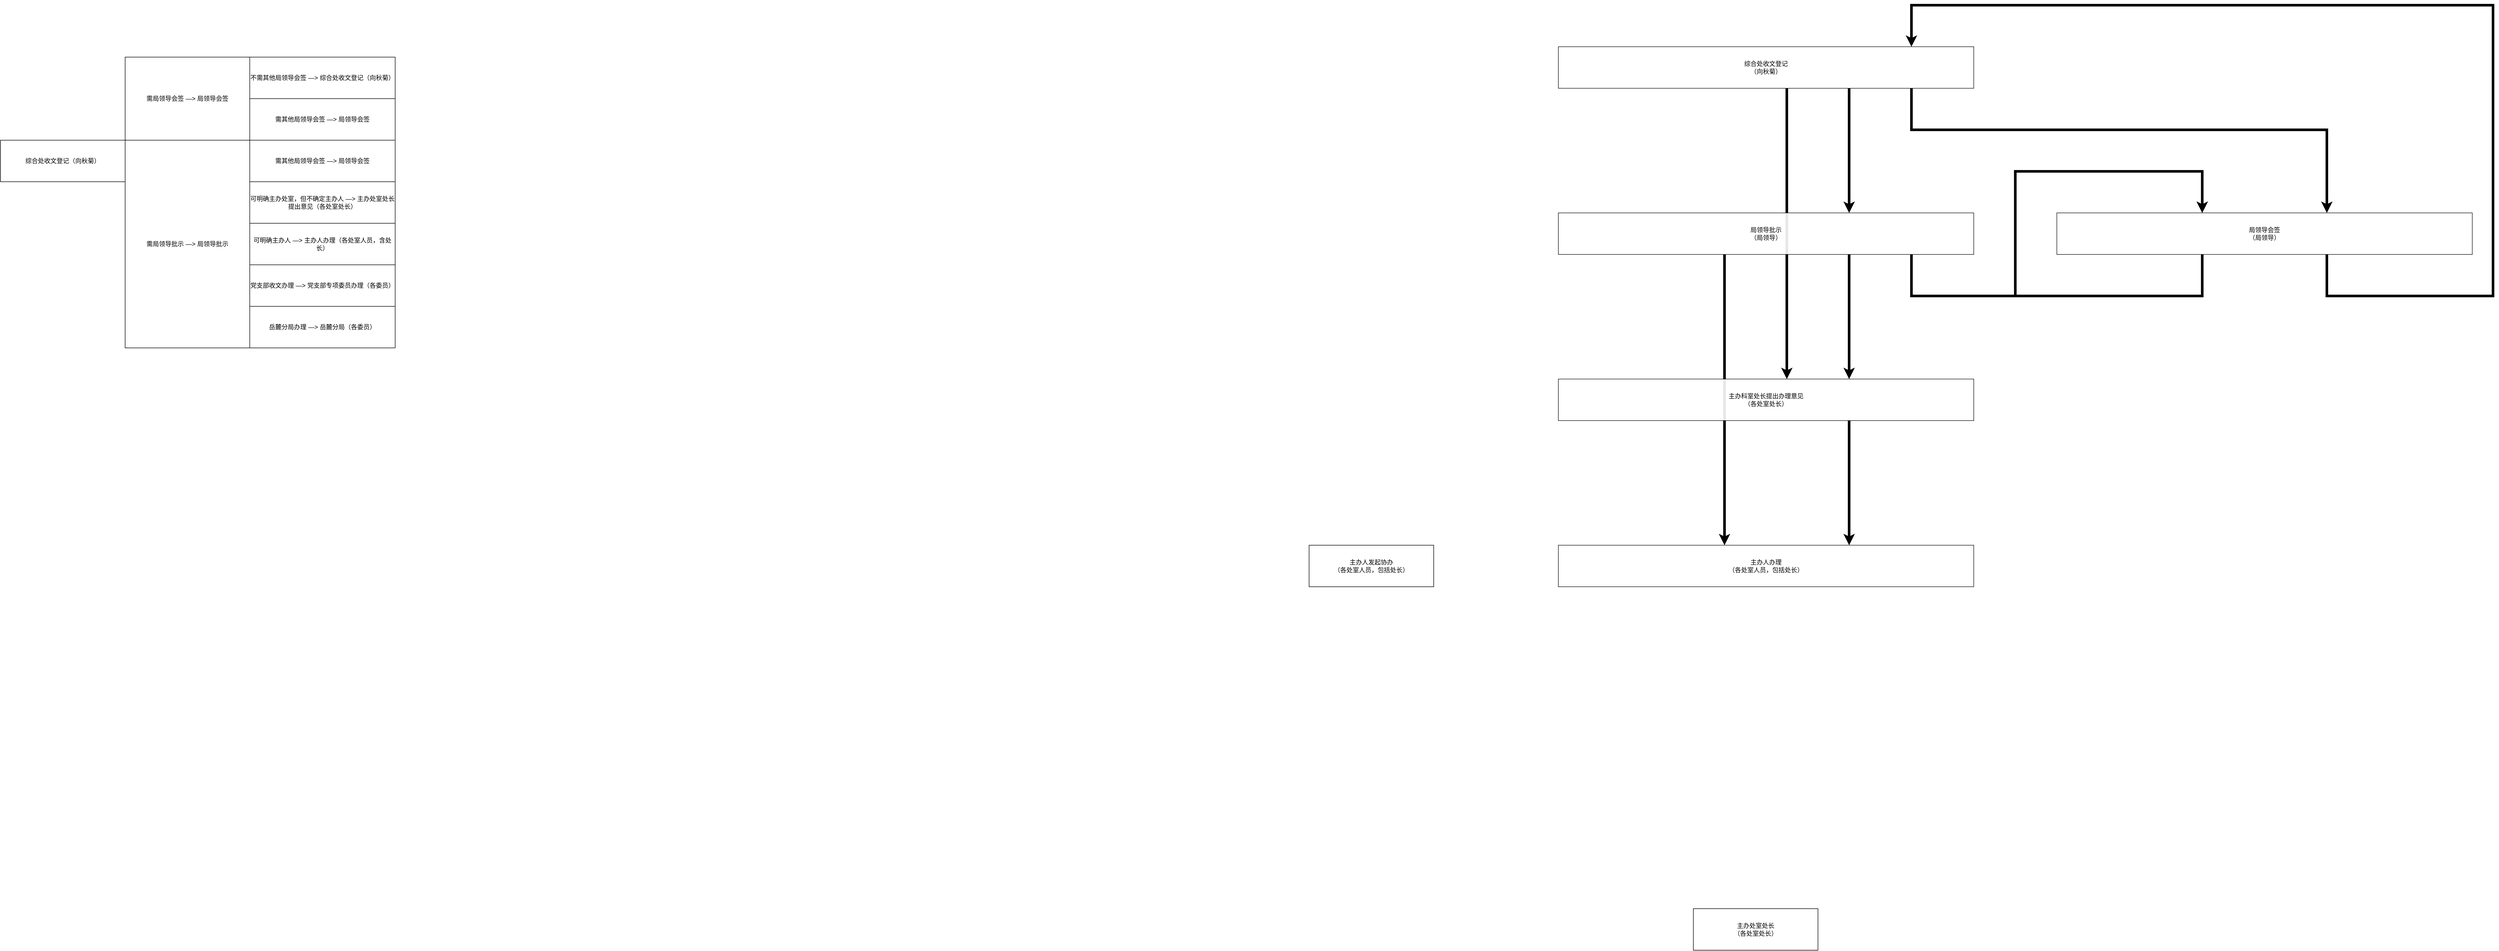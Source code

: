 <mxfile version="13.5.5" type="github">
  <diagram id="1azCIsr24dR7rAIuXTd9" name="Page-1">
    <mxGraphModel dx="6566" dy="1252" grid="1" gridSize="10" guides="1" tooltips="1" connect="1" arrows="1" fold="1" page="1" pageScale="1" pageWidth="827" pageHeight="1169" math="0" shadow="0">
      <root>
        <mxCell id="0" />
        <mxCell id="1" parent="0" />
        <mxCell id="H-GlD4rr_UW9croJ5woa-21" style="edgeStyle=orthogonalEdgeStyle;rounded=0;orthogonalLoop=1;jettySize=auto;html=1;strokeWidth=5;" edge="1" parent="1" source="H-GlD4rr_UW9croJ5woa-2" target="H-GlD4rr_UW9croJ5woa-4">
          <mxGeometry relative="1" as="geometry">
            <Array as="points">
              <mxPoint x="200" y="390" />
              <mxPoint x="200" y="390" />
            </Array>
          </mxGeometry>
        </mxCell>
        <mxCell id="H-GlD4rr_UW9croJ5woa-22" style="edgeStyle=orthogonalEdgeStyle;rounded=0;orthogonalLoop=1;jettySize=auto;html=1;strokeWidth=5;" edge="1" parent="1" source="H-GlD4rr_UW9croJ5woa-2" target="H-GlD4rr_UW9croJ5woa-17">
          <mxGeometry relative="1" as="geometry">
            <Array as="points">
              <mxPoint x="80" y="560" />
              <mxPoint x="80" y="560" />
            </Array>
          </mxGeometry>
        </mxCell>
        <mxCell id="H-GlD4rr_UW9croJ5woa-27" style="edgeStyle=orthogonalEdgeStyle;rounded=0;orthogonalLoop=1;jettySize=auto;html=1;strokeWidth=5;" edge="1" parent="1" source="H-GlD4rr_UW9croJ5woa-2" target="H-GlD4rr_UW9croJ5woa-5">
          <mxGeometry relative="1" as="geometry">
            <Array as="points">
              <mxPoint x="320" y="360" />
              <mxPoint x="1120" y="360" />
            </Array>
          </mxGeometry>
        </mxCell>
        <mxCell id="H-GlD4rr_UW9croJ5woa-2" value="综合处收文登记&lt;br&gt;（向秋菊）" style="rounded=0;whiteSpace=wrap;html=1;opacity=90;" vertex="1" parent="1">
          <mxGeometry x="-360" y="200" width="800" height="80" as="geometry" />
        </mxCell>
        <mxCell id="H-GlD4rr_UW9croJ5woa-26" style="edgeStyle=orthogonalEdgeStyle;rounded=0;orthogonalLoop=1;jettySize=auto;html=1;strokeWidth=5;" edge="1" parent="1" source="H-GlD4rr_UW9croJ5woa-4" target="H-GlD4rr_UW9croJ5woa-5">
          <mxGeometry relative="1" as="geometry">
            <Array as="points">
              <mxPoint x="320" y="680" />
              <mxPoint x="520" y="680" />
              <mxPoint x="520" y="440" />
              <mxPoint x="880" y="440" />
            </Array>
          </mxGeometry>
        </mxCell>
        <mxCell id="H-GlD4rr_UW9croJ5woa-62" style="edgeStyle=orthogonalEdgeStyle;rounded=0;orthogonalLoop=1;jettySize=auto;html=1;startArrow=none;startFill=0;strokeWidth=5;" edge="1" parent="1" source="H-GlD4rr_UW9croJ5woa-4" target="H-GlD4rr_UW9croJ5woa-17">
          <mxGeometry relative="1" as="geometry">
            <Array as="points">
              <mxPoint x="200" y="730" />
              <mxPoint x="200" y="730" />
            </Array>
          </mxGeometry>
        </mxCell>
        <mxCell id="H-GlD4rr_UW9croJ5woa-64" style="edgeStyle=orthogonalEdgeStyle;rounded=0;orthogonalLoop=1;jettySize=auto;html=1;startArrow=none;startFill=0;strokeWidth=5;" edge="1" parent="1" source="H-GlD4rr_UW9croJ5woa-4" target="H-GlD4rr_UW9croJ5woa-20">
          <mxGeometry relative="1" as="geometry">
            <Array as="points">
              <mxPoint x="-40" y="880" />
              <mxPoint x="-40" y="880" />
            </Array>
          </mxGeometry>
        </mxCell>
        <mxCell id="H-GlD4rr_UW9croJ5woa-4" value="局领导批示&lt;br&gt;（局领导）" style="whiteSpace=wrap;html=1;opacity=90;" vertex="1" parent="1">
          <mxGeometry x="-360" y="520" width="800" height="80" as="geometry" />
        </mxCell>
        <mxCell id="H-GlD4rr_UW9croJ5woa-35" style="edgeStyle=orthogonalEdgeStyle;rounded=0;orthogonalLoop=1;jettySize=auto;html=1;startArrow=none;startFill=0;strokeWidth=5;" edge="1" parent="1" source="H-GlD4rr_UW9croJ5woa-5" target="H-GlD4rr_UW9croJ5woa-2">
          <mxGeometry relative="1" as="geometry">
            <Array as="points">
              <mxPoint x="1120" y="680" />
              <mxPoint x="1440" y="680" />
              <mxPoint x="1440" y="120" />
              <mxPoint x="320" y="120" />
            </Array>
          </mxGeometry>
        </mxCell>
        <mxCell id="H-GlD4rr_UW9croJ5woa-5" value="局领导会签&lt;br&gt;（局领导）" style="whiteSpace=wrap;html=1;opacity=90;" vertex="1" parent="1">
          <mxGeometry x="600" y="520" width="800" height="80" as="geometry" />
        </mxCell>
        <mxCell id="H-GlD4rr_UW9croJ5woa-63" style="edgeStyle=orthogonalEdgeStyle;rounded=0;orthogonalLoop=1;jettySize=auto;html=1;startArrow=none;startFill=0;strokeWidth=5;" edge="1" parent="1" source="H-GlD4rr_UW9croJ5woa-17" target="H-GlD4rr_UW9croJ5woa-20">
          <mxGeometry relative="1" as="geometry">
            <Array as="points">
              <mxPoint x="200" y="1040" />
              <mxPoint x="200" y="1040" />
            </Array>
          </mxGeometry>
        </mxCell>
        <mxCell id="H-GlD4rr_UW9croJ5woa-17" value="主办科室处长提出办理意见&lt;br&gt;（各处室处长）" style="whiteSpace=wrap;html=1;opacity=90;" vertex="1" parent="1">
          <mxGeometry x="-360" y="840" width="800" height="80" as="geometry" />
        </mxCell>
        <mxCell id="H-GlD4rr_UW9croJ5woa-20" value="主办人办理&lt;br&gt;（各处室人员，包括处长）" style="whiteSpace=wrap;html=1;opacity=90;" vertex="1" parent="1">
          <mxGeometry x="-360" y="1160" width="800" height="80" as="geometry" />
        </mxCell>
        <mxCell id="H-GlD4rr_UW9croJ5woa-34" style="rounded=0;orthogonalLoop=1;jettySize=auto;html=1;startArrow=none;startFill=0;edgeStyle=orthogonalEdgeStyle;strokeWidth=5;" edge="1" parent="1" source="H-GlD4rr_UW9croJ5woa-5" target="H-GlD4rr_UW9croJ5woa-5">
          <mxGeometry relative="1" as="geometry">
            <Array as="points">
              <mxPoint x="880" y="680" />
              <mxPoint x="520" y="680" />
              <mxPoint x="520" y="440" />
              <mxPoint x="880" y="440" />
            </Array>
          </mxGeometry>
        </mxCell>
        <mxCell id="H-GlD4rr_UW9croJ5woa-37" value="主办人发起协办&lt;br&gt;（各处室人员，包括处长）" style="whiteSpace=wrap;html=1;" vertex="1" parent="1">
          <mxGeometry x="-840" y="1160" width="240" height="80" as="geometry" />
        </mxCell>
        <mxCell id="H-GlD4rr_UW9croJ5woa-40" value="主办处室处长&lt;br&gt;（各处室处长）" style="whiteSpace=wrap;html=1;" vertex="1" parent="1">
          <mxGeometry x="-100" y="1860" width="240" height="80" as="geometry" />
        </mxCell>
        <mxCell id="H-GlD4rr_UW9croJ5woa-43" value="综合处收文登记（向秋菊）" style="rounded=0;whiteSpace=wrap;html=1;" vertex="1" parent="1">
          <mxGeometry x="-3360" y="380" width="240" height="80" as="geometry" />
        </mxCell>
        <mxCell id="H-GlD4rr_UW9croJ5woa-45" value="需局领导批示 —&amp;gt; 局领导批示" style="rounded=0;whiteSpace=wrap;html=1;" vertex="1" parent="1">
          <mxGeometry x="-3120" y="380" width="240" height="400" as="geometry" />
        </mxCell>
        <mxCell id="H-GlD4rr_UW9croJ5woa-46" value="需局领导会签 —&amp;gt; 局领导会签" style="rounded=0;whiteSpace=wrap;html=1;" vertex="1" parent="1">
          <mxGeometry x="-3120" y="220" width="240" height="160" as="geometry" />
        </mxCell>
        <mxCell id="H-GlD4rr_UW9croJ5woa-48" value="不需其他局领导会签 —&amp;gt; 综合处收文登记（向秋菊）" style="rounded=0;whiteSpace=wrap;html=1;" vertex="1" parent="1">
          <mxGeometry x="-2880" y="220" width="280" height="80" as="geometry" />
        </mxCell>
        <mxCell id="H-GlD4rr_UW9croJ5woa-49" value="可明确主办处室，但不确定主办人 —&amp;gt; 主办处室处长提出意见（各处室处长）" style="rounded=0;whiteSpace=wrap;html=1;" vertex="1" parent="1">
          <mxGeometry x="-2880" y="460" width="280" height="80" as="geometry" />
        </mxCell>
        <mxCell id="H-GlD4rr_UW9croJ5woa-50" value="可明确主办人 —&amp;gt; 主办人办理（各处室人员，含处长）" style="rounded=0;whiteSpace=wrap;html=1;" vertex="1" parent="1">
          <mxGeometry x="-2880" y="540" width="280" height="80" as="geometry" />
        </mxCell>
        <mxCell id="H-GlD4rr_UW9croJ5woa-51" value="需其他局领导会签 —&amp;gt; 局领导会签" style="rounded=0;whiteSpace=wrap;html=1;" vertex="1" parent="1">
          <mxGeometry x="-2880" y="380" width="280" height="80" as="geometry" />
        </mxCell>
        <mxCell id="H-GlD4rr_UW9croJ5woa-55" value="需其他局领导会签 —&amp;gt; 局领导会签" style="rounded=0;whiteSpace=wrap;html=1;" vertex="1" parent="1">
          <mxGeometry x="-2880" y="300" width="280" height="80" as="geometry" />
        </mxCell>
        <mxCell id="H-GlD4rr_UW9croJ5woa-56" value="党支部收文办理 —&amp;gt; 党支部专项委员办理（各委员）" style="rounded=0;whiteSpace=wrap;html=1;" vertex="1" parent="1">
          <mxGeometry x="-2880" y="620" width="280" height="80" as="geometry" />
        </mxCell>
        <mxCell id="H-GlD4rr_UW9croJ5woa-66" value="岳麓分局办理 —&amp;gt; 岳麓分局（各委员）" style="rounded=0;whiteSpace=wrap;html=1;" vertex="1" parent="1">
          <mxGeometry x="-2880" y="700" width="280" height="80" as="geometry" />
        </mxCell>
      </root>
    </mxGraphModel>
  </diagram>
</mxfile>
